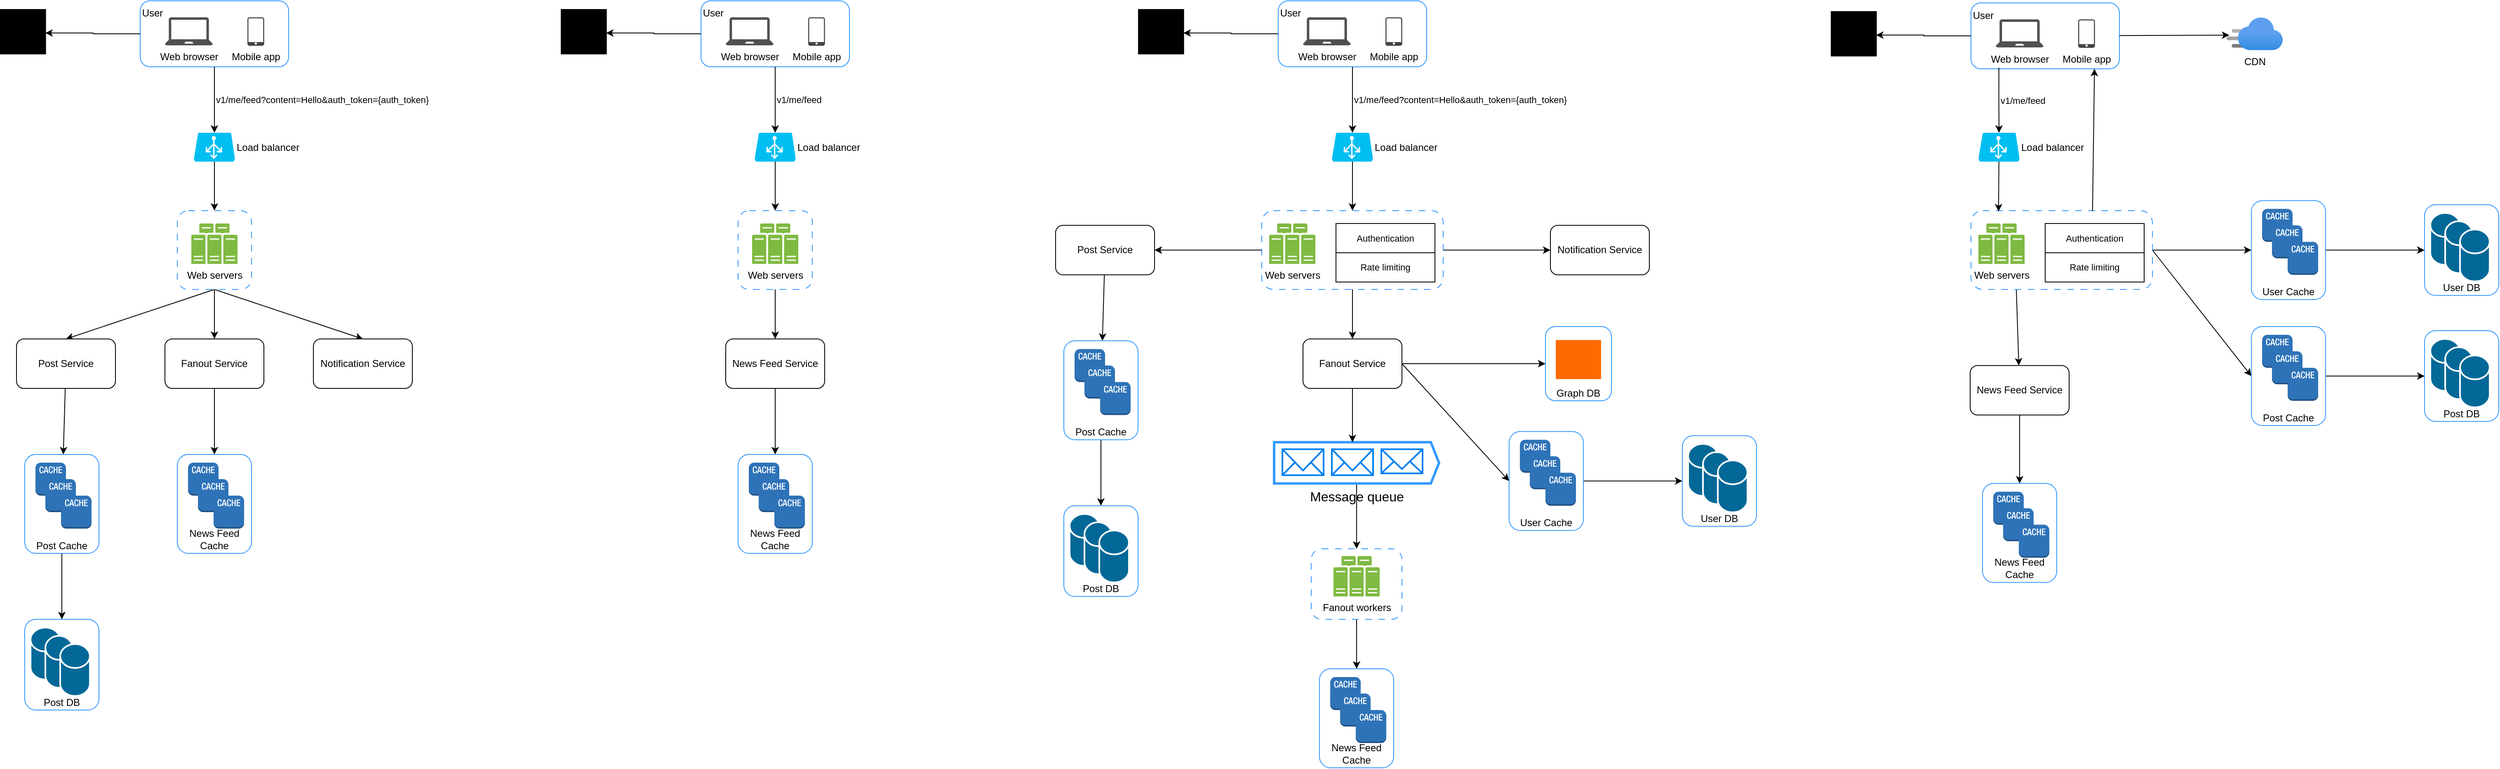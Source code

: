 <mxfile version="24.9.3">
  <diagram name="Page-1" id="m6EVX_0ciX81apWQzKLD">
    <mxGraphModel dx="1194" dy="772" grid="1" gridSize="10" guides="1" tooltips="1" connect="1" arrows="1" fold="1" page="1" pageScale="1" pageWidth="827" pageHeight="1169" math="0" shadow="0">
      <root>
        <mxCell id="0" />
        <mxCell id="1" parent="0" />
        <mxCell id="78xiueA8_I10Q843rsM0-1" value="Graph DB" style="rounded=1;whiteSpace=wrap;html=1;strokeColor=#3399FF;labelPosition=center;verticalLabelPosition=middle;align=center;verticalAlign=bottom;spacingLeft=0;spacingTop=0;spacingBottom=0;spacingRight=0;" vertex="1" parent="1">
          <mxGeometry x="2214" y="475" width="80" height="90" as="geometry" />
        </mxCell>
        <mxCell id="78xiueA8_I10Q843rsM0-2" style="edgeStyle=none;shape=connector;rounded=0;orthogonalLoop=1;jettySize=auto;html=1;entryX=0.5;entryY=0;entryDx=0;entryDy=0;strokeColor=default;align=center;verticalAlign=middle;fontFamily=Helvetica;fontSize=11;fontColor=default;labelBackgroundColor=default;endArrow=classic;" edge="1" parent="1" source="78xiueA8_I10Q843rsM0-3" target="78xiueA8_I10Q843rsM0-77">
          <mxGeometry relative="1" as="geometry" />
        </mxCell>
        <mxCell id="78xiueA8_I10Q843rsM0-3" value="" style="rounded=1;whiteSpace=wrap;html=1;strokeColor=#3399FF;labelPosition=center;verticalLabelPosition=middle;align=center;verticalAlign=middle;spacingLeft=0;spacingTop=0;spacingBottom=50;spacingRight=150;dashed=1;dashPattern=8 8;" vertex="1" parent="1">
          <mxGeometry x="1930" y="744.5" width="110" height="85.5" as="geometry" />
        </mxCell>
        <mxCell id="78xiueA8_I10Q843rsM0-4" style="edgeStyle=none;shape=connector;rounded=0;orthogonalLoop=1;jettySize=auto;html=1;entryX=0.5;entryY=0;entryDx=0;entryDy=0;strokeColor=default;align=center;verticalAlign=middle;fontFamily=Helvetica;fontSize=11;fontColor=default;labelBackgroundColor=default;endArrow=classic;" edge="1" parent="1" source="78xiueA8_I10Q843rsM0-5" target="78xiueA8_I10Q843rsM0-26">
          <mxGeometry relative="1" as="geometry" />
        </mxCell>
        <mxCell id="78xiueA8_I10Q843rsM0-5" value="Post Cache" style="rounded=1;whiteSpace=wrap;html=1;strokeColor=#3399FF;labelPosition=center;verticalLabelPosition=middle;align=center;verticalAlign=bottom;spacingLeft=0;spacingTop=0;spacingBottom=0;spacingRight=0;" vertex="1" parent="1">
          <mxGeometry x="370" y="630" width="90" height="120" as="geometry" />
        </mxCell>
        <mxCell id="78xiueA8_I10Q843rsM0-6" style="rounded=0;orthogonalLoop=1;jettySize=auto;html=1;exitX=0.5;exitY=1;exitDx=0;exitDy=0;entryX=0.5;entryY=0;entryDx=0;entryDy=0;" edge="1" parent="1" source="78xiueA8_I10Q843rsM0-9" target="78xiueA8_I10Q843rsM0-22">
          <mxGeometry relative="1" as="geometry" />
        </mxCell>
        <mxCell id="78xiueA8_I10Q843rsM0-7" style="edgeStyle=none;shape=connector;rounded=0;orthogonalLoop=1;jettySize=auto;html=1;entryX=0.5;entryY=0;entryDx=0;entryDy=0;strokeColor=default;align=center;verticalAlign=middle;fontFamily=Helvetica;fontSize=11;fontColor=default;labelBackgroundColor=default;endArrow=classic;" edge="1" parent="1" source="78xiueA8_I10Q843rsM0-9" target="78xiueA8_I10Q843rsM0-19">
          <mxGeometry relative="1" as="geometry" />
        </mxCell>
        <mxCell id="78xiueA8_I10Q843rsM0-8" style="edgeStyle=none;shape=connector;rounded=0;orthogonalLoop=1;jettySize=auto;html=1;entryX=0.5;entryY=0;entryDx=0;entryDy=0;strokeColor=default;align=center;verticalAlign=middle;fontFamily=Helvetica;fontSize=11;fontColor=default;labelBackgroundColor=default;endArrow=classic;exitX=0.5;exitY=1;exitDx=0;exitDy=0;" edge="1" parent="1" source="78xiueA8_I10Q843rsM0-9" target="78xiueA8_I10Q843rsM0-20">
          <mxGeometry relative="1" as="geometry" />
        </mxCell>
        <mxCell id="78xiueA8_I10Q843rsM0-9" value="" style="rounded=1;whiteSpace=wrap;html=1;strokeColor=#3399FF;labelPosition=center;verticalLabelPosition=middle;align=center;verticalAlign=middle;spacingLeft=0;spacingTop=0;spacingBottom=50;spacingRight=150;dashed=1;dashPattern=8 8;" vertex="1" parent="1">
          <mxGeometry x="555" y="334.5" width="90" height="95.5" as="geometry" />
        </mxCell>
        <mxCell id="78xiueA8_I10Q843rsM0-10" value="" style="points=[];aspect=fixed;html=1;align=center;shadow=0;dashed=0;fillColor=#000000;strokeColor=none;shape=mxgraph.alibaba_cloud.dns_domain_name_system;" vertex="1" parent="1">
          <mxGeometry x="340" y="90" width="55.8" height="54.9" as="geometry" />
        </mxCell>
        <mxCell id="78xiueA8_I10Q843rsM0-11" value="User" style="rounded=1;whiteSpace=wrap;html=1;strokeColor=#3399FF;labelPosition=center;verticalLabelPosition=middle;align=center;verticalAlign=middle;spacingLeft=0;spacingTop=0;spacingBottom=50;spacingRight=150;" vertex="1" parent="1">
          <mxGeometry x="510" y="80" width="180" height="80" as="geometry" />
        </mxCell>
        <mxCell id="78xiueA8_I10Q843rsM0-12" value="Web browser" style="sketch=0;pointerEvents=1;shadow=0;dashed=0;html=1;strokeColor=none;fillColor=#505050;labelPosition=center;verticalLabelPosition=bottom;verticalAlign=top;outlineConnect=0;align=center;shape=mxgraph.office.devices.laptop;" vertex="1" parent="1">
          <mxGeometry x="540" y="100" width="58" height="34" as="geometry" />
        </mxCell>
        <mxCell id="78xiueA8_I10Q843rsM0-13" value="Mobile app" style="sketch=0;pointerEvents=1;shadow=0;dashed=0;html=1;strokeColor=none;fillColor=#434445;aspect=fixed;labelPosition=center;verticalLabelPosition=bottom;verticalAlign=top;align=center;outlineConnect=0;shape=mxgraph.vvd.phone;" vertex="1" parent="1">
          <mxGeometry x="640" y="100" width="20.33" height="34.45" as="geometry" />
        </mxCell>
        <mxCell id="78xiueA8_I10Q843rsM0-14" style="edgeStyle=orthogonalEdgeStyle;rounded=0;orthogonalLoop=1;jettySize=auto;html=1;entryX=0.984;entryY=0.529;entryDx=0;entryDy=0;entryPerimeter=0;" edge="1" parent="1" source="78xiueA8_I10Q843rsM0-11" target="78xiueA8_I10Q843rsM0-10">
          <mxGeometry relative="1" as="geometry" />
        </mxCell>
        <mxCell id="78xiueA8_I10Q843rsM0-15" style="edgeStyle=none;shape=connector;rounded=0;orthogonalLoop=1;jettySize=auto;html=1;entryX=0.5;entryY=0;entryDx=0;entryDy=0;strokeColor=default;align=center;verticalAlign=middle;fontFamily=Helvetica;fontSize=11;fontColor=default;labelBackgroundColor=default;endArrow=classic;" edge="1" parent="1" source="78xiueA8_I10Q843rsM0-16" target="78xiueA8_I10Q843rsM0-9">
          <mxGeometry relative="1" as="geometry" />
        </mxCell>
        <mxCell id="78xiueA8_I10Q843rsM0-16" value="Load balancer" style="verticalLabelPosition=middle;html=1;verticalAlign=middle;align=left;strokeColor=none;fillColor=#00BEF2;shape=mxgraph.azure.azure_load_balancer;labelPosition=right;" vertex="1" parent="1">
          <mxGeometry x="575" y="240" width="50" height="35" as="geometry" />
        </mxCell>
        <mxCell id="78xiueA8_I10Q843rsM0-17" value="v1/me/feed?content=Hello&amp;amp;auth_token={auth_token}" style="edgeStyle=orthogonalEdgeStyle;rounded=0;orthogonalLoop=1;jettySize=auto;html=1;entryX=0.5;entryY=0;entryDx=0;entryDy=0;entryPerimeter=0;verticalAlign=middle;labelPosition=right;verticalLabelPosition=middle;align=left;" edge="1" parent="1" source="78xiueA8_I10Q843rsM0-11" target="78xiueA8_I10Q843rsM0-16">
          <mxGeometry relative="1" as="geometry" />
        </mxCell>
        <mxCell id="78xiueA8_I10Q843rsM0-18" value="Web servers" style="sketch=0;pointerEvents=1;shadow=0;dashed=0;html=1;strokeColor=none;fillColor=#505050;labelPosition=center;verticalLabelPosition=bottom;verticalAlign=top;outlineConnect=0;align=center;shape=mxgraph.office.servers.server_farm;fillColor=#7FBA42;" vertex="1" parent="1">
          <mxGeometry x="572" y="350" width="56" height="49" as="geometry" />
        </mxCell>
        <mxCell id="78xiueA8_I10Q843rsM0-19" value="Fanout Service" style="rounded=1;whiteSpace=wrap;html=1;" vertex="1" parent="1">
          <mxGeometry x="540" y="490" width="120" height="60" as="geometry" />
        </mxCell>
        <mxCell id="78xiueA8_I10Q843rsM0-20" value="Notification Service" style="rounded=1;whiteSpace=wrap;html=1;" vertex="1" parent="1">
          <mxGeometry x="720" y="490" width="120" height="60" as="geometry" />
        </mxCell>
        <mxCell id="78xiueA8_I10Q843rsM0-21" style="edgeStyle=none;shape=connector;rounded=0;orthogonalLoop=1;jettySize=auto;html=1;strokeColor=default;align=center;verticalAlign=middle;fontFamily=Helvetica;fontSize=11;fontColor=default;labelBackgroundColor=default;endArrow=classic;" edge="1" parent="1" source="78xiueA8_I10Q843rsM0-22" target="78xiueA8_I10Q843rsM0-5">
          <mxGeometry relative="1" as="geometry" />
        </mxCell>
        <mxCell id="78xiueA8_I10Q843rsM0-22" value="Post Service" style="rounded=1;whiteSpace=wrap;html=1;" vertex="1" parent="1">
          <mxGeometry x="360" y="490" width="120" height="60" as="geometry" />
        </mxCell>
        <mxCell id="78xiueA8_I10Q843rsM0-23" value="" style="outlineConnect=0;dashed=0;verticalLabelPosition=bottom;verticalAlign=top;align=center;html=1;shape=mxgraph.aws3.cache_node;fillColor=#2E73B8;gradientColor=none;" vertex="1" parent="1">
          <mxGeometry x="383" y="640" width="37" height="40" as="geometry" />
        </mxCell>
        <mxCell id="78xiueA8_I10Q843rsM0-24" value="" style="outlineConnect=0;dashed=0;verticalLabelPosition=bottom;verticalAlign=top;align=center;html=1;shape=mxgraph.aws3.cache_node;fillColor=#2E73B8;gradientColor=none;" vertex="1" parent="1">
          <mxGeometry x="395" y="660" width="37" height="40" as="geometry" />
        </mxCell>
        <mxCell id="78xiueA8_I10Q843rsM0-25" value="" style="outlineConnect=0;dashed=0;verticalLabelPosition=bottom;verticalAlign=top;align=center;html=1;shape=mxgraph.aws3.cache_node;fillColor=#2E73B8;gradientColor=none;" vertex="1" parent="1">
          <mxGeometry x="414" y="680" width="37" height="40" as="geometry" />
        </mxCell>
        <mxCell id="78xiueA8_I10Q843rsM0-26" value="Post DB" style="rounded=1;whiteSpace=wrap;html=1;strokeColor=#3399FF;labelPosition=center;verticalLabelPosition=middle;align=center;verticalAlign=bottom;spacingLeft=0;spacingTop=0;spacingBottom=0;spacingRight=0;" vertex="1" parent="1">
          <mxGeometry x="370" y="830" width="90" height="110" as="geometry" />
        </mxCell>
        <mxCell id="78xiueA8_I10Q843rsM0-27" value="News Feed Cache" style="rounded=1;whiteSpace=wrap;html=1;strokeColor=#3399FF;labelPosition=center;verticalLabelPosition=middle;align=center;verticalAlign=bottom;spacingLeft=0;spacingTop=0;spacingBottom=0;spacingRight=0;" vertex="1" parent="1">
          <mxGeometry x="555" y="630" width="90" height="120" as="geometry" />
        </mxCell>
        <mxCell id="78xiueA8_I10Q843rsM0-28" value="" style="outlineConnect=0;dashed=0;verticalLabelPosition=bottom;verticalAlign=top;align=center;html=1;shape=mxgraph.aws3.cache_node;fillColor=#2E73B8;gradientColor=none;" vertex="1" parent="1">
          <mxGeometry x="568" y="640" width="37" height="40" as="geometry" />
        </mxCell>
        <mxCell id="78xiueA8_I10Q843rsM0-29" value="" style="outlineConnect=0;dashed=0;verticalLabelPosition=bottom;verticalAlign=top;align=center;html=1;shape=mxgraph.aws3.cache_node;fillColor=#2E73B8;gradientColor=none;" vertex="1" parent="1">
          <mxGeometry x="580" y="660" width="37" height="40" as="geometry" />
        </mxCell>
        <mxCell id="78xiueA8_I10Q843rsM0-30" value="" style="outlineConnect=0;dashed=0;verticalLabelPosition=bottom;verticalAlign=top;align=center;html=1;shape=mxgraph.aws3.cache_node;fillColor=#2E73B8;gradientColor=none;" vertex="1" parent="1">
          <mxGeometry x="599" y="680" width="37" height="40" as="geometry" />
        </mxCell>
        <mxCell id="78xiueA8_I10Q843rsM0-31" style="edgeStyle=none;shape=connector;rounded=0;orthogonalLoop=1;jettySize=auto;html=1;strokeColor=default;align=center;verticalAlign=middle;fontFamily=Helvetica;fontSize=11;fontColor=default;labelBackgroundColor=default;endArrow=classic;entryX=0.5;entryY=0;entryDx=0;entryDy=0;" edge="1" parent="1" source="78xiueA8_I10Q843rsM0-19" target="78xiueA8_I10Q843rsM0-27">
          <mxGeometry relative="1" as="geometry">
            <mxPoint x="630" y="600" as="targetPoint" />
          </mxGeometry>
        </mxCell>
        <mxCell id="78xiueA8_I10Q843rsM0-32" value="" style="shape=mxgraph.cisco.storage.relational_database;html=1;pointerEvents=1;dashed=0;fillColor=#036897;strokeColor=#ffffff;strokeWidth=2;verticalLabelPosition=bottom;verticalAlign=top;align=center;outlineConnect=0;fontFamily=Helvetica;fontSize=11;fontColor=default;labelBackgroundColor=default;" vertex="1" parent="1">
          <mxGeometry x="377" y="840" width="36" height="63" as="geometry" />
        </mxCell>
        <mxCell id="78xiueA8_I10Q843rsM0-33" value="" style="shape=mxgraph.cisco.storage.relational_database;html=1;pointerEvents=1;dashed=0;fillColor=#036897;strokeColor=#ffffff;strokeWidth=2;verticalLabelPosition=bottom;verticalAlign=top;align=center;outlineConnect=0;fontFamily=Helvetica;fontSize=11;fontColor=default;labelBackgroundColor=default;" vertex="1" parent="1">
          <mxGeometry x="395" y="850" width="33" height="63" as="geometry" />
        </mxCell>
        <mxCell id="78xiueA8_I10Q843rsM0-34" value="" style="shape=mxgraph.cisco.storage.relational_database;html=1;pointerEvents=1;dashed=0;fillColor=#036897;strokeColor=#ffffff;strokeWidth=2;verticalLabelPosition=bottom;verticalAlign=top;align=center;outlineConnect=0;fontFamily=Helvetica;fontSize=11;fontColor=default;labelBackgroundColor=default;" vertex="1" parent="1">
          <mxGeometry x="413" y="860" width="36" height="63" as="geometry" />
        </mxCell>
        <mxCell id="78xiueA8_I10Q843rsM0-35" style="edgeStyle=none;shape=connector;rounded=0;orthogonalLoop=1;jettySize=auto;html=1;entryX=0.5;entryY=0;entryDx=0;entryDy=0;strokeColor=default;align=center;verticalAlign=middle;fontFamily=Helvetica;fontSize=11;fontColor=default;labelBackgroundColor=default;endArrow=classic;" edge="1" parent="1" source="78xiueA8_I10Q843rsM0-36" target="78xiueA8_I10Q843rsM0-46">
          <mxGeometry relative="1" as="geometry" />
        </mxCell>
        <mxCell id="78xiueA8_I10Q843rsM0-36" value="" style="rounded=1;whiteSpace=wrap;html=1;strokeColor=#3399FF;labelPosition=center;verticalLabelPosition=middle;align=center;verticalAlign=middle;spacingLeft=0;spacingTop=0;spacingBottom=50;spacingRight=150;dashed=1;dashPattern=8 8;" vertex="1" parent="1">
          <mxGeometry x="1235" y="334.5" width="90" height="95.5" as="geometry" />
        </mxCell>
        <mxCell id="78xiueA8_I10Q843rsM0-37" value="" style="points=[];aspect=fixed;html=1;align=center;shadow=0;dashed=0;fillColor=#000000;strokeColor=none;shape=mxgraph.alibaba_cloud.dns_domain_name_system;" vertex="1" parent="1">
          <mxGeometry x="1020" y="90" width="55.8" height="54.9" as="geometry" />
        </mxCell>
        <mxCell id="78xiueA8_I10Q843rsM0-38" value="User" style="rounded=1;whiteSpace=wrap;html=1;strokeColor=#3399FF;labelPosition=center;verticalLabelPosition=middle;align=center;verticalAlign=middle;spacingLeft=0;spacingTop=0;spacingBottom=50;spacingRight=150;" vertex="1" parent="1">
          <mxGeometry x="1190" y="80" width="180" height="80" as="geometry" />
        </mxCell>
        <mxCell id="78xiueA8_I10Q843rsM0-39" value="Web browser" style="sketch=0;pointerEvents=1;shadow=0;dashed=0;html=1;strokeColor=none;fillColor=#505050;labelPosition=center;verticalLabelPosition=bottom;verticalAlign=top;outlineConnect=0;align=center;shape=mxgraph.office.devices.laptop;" vertex="1" parent="1">
          <mxGeometry x="1220" y="100" width="58" height="34" as="geometry" />
        </mxCell>
        <mxCell id="78xiueA8_I10Q843rsM0-40" value="Mobile app" style="sketch=0;pointerEvents=1;shadow=0;dashed=0;html=1;strokeColor=none;fillColor=#434445;aspect=fixed;labelPosition=center;verticalLabelPosition=bottom;verticalAlign=top;align=center;outlineConnect=0;shape=mxgraph.vvd.phone;" vertex="1" parent="1">
          <mxGeometry x="1320" y="100" width="20.33" height="34.45" as="geometry" />
        </mxCell>
        <mxCell id="78xiueA8_I10Q843rsM0-41" style="edgeStyle=orthogonalEdgeStyle;rounded=0;orthogonalLoop=1;jettySize=auto;html=1;entryX=0.984;entryY=0.529;entryDx=0;entryDy=0;entryPerimeter=0;" edge="1" parent="1" source="78xiueA8_I10Q843rsM0-38" target="78xiueA8_I10Q843rsM0-37">
          <mxGeometry relative="1" as="geometry" />
        </mxCell>
        <mxCell id="78xiueA8_I10Q843rsM0-42" style="edgeStyle=none;shape=connector;rounded=0;orthogonalLoop=1;jettySize=auto;html=1;entryX=0.5;entryY=0;entryDx=0;entryDy=0;strokeColor=default;align=center;verticalAlign=middle;fontFamily=Helvetica;fontSize=11;fontColor=default;labelBackgroundColor=default;endArrow=classic;" edge="1" parent="1" source="78xiueA8_I10Q843rsM0-43" target="78xiueA8_I10Q843rsM0-36">
          <mxGeometry relative="1" as="geometry" />
        </mxCell>
        <mxCell id="78xiueA8_I10Q843rsM0-43" value="Load balancer" style="verticalLabelPosition=middle;html=1;verticalAlign=middle;align=left;strokeColor=none;fillColor=#00BEF2;shape=mxgraph.azure.azure_load_balancer;labelPosition=right;" vertex="1" parent="1">
          <mxGeometry x="1255" y="240" width="50" height="35" as="geometry" />
        </mxCell>
        <mxCell id="78xiueA8_I10Q843rsM0-44" value="v1/me/feed" style="edgeStyle=orthogonalEdgeStyle;rounded=0;orthogonalLoop=1;jettySize=auto;html=1;entryX=0.5;entryY=0;entryDx=0;entryDy=0;entryPerimeter=0;verticalAlign=middle;labelPosition=right;verticalLabelPosition=middle;align=left;" edge="1" parent="1" source="78xiueA8_I10Q843rsM0-38" target="78xiueA8_I10Q843rsM0-43">
          <mxGeometry relative="1" as="geometry" />
        </mxCell>
        <mxCell id="78xiueA8_I10Q843rsM0-45" value="Web servers" style="sketch=0;pointerEvents=1;shadow=0;dashed=0;html=1;strokeColor=none;fillColor=#505050;labelPosition=center;verticalLabelPosition=bottom;verticalAlign=top;outlineConnect=0;align=center;shape=mxgraph.office.servers.server_farm;fillColor=#7FBA42;" vertex="1" parent="1">
          <mxGeometry x="1252" y="350" width="56" height="49" as="geometry" />
        </mxCell>
        <mxCell id="78xiueA8_I10Q843rsM0-46" value="News Feed Service" style="rounded=1;whiteSpace=wrap;html=1;" vertex="1" parent="1">
          <mxGeometry x="1220" y="490" width="120" height="60" as="geometry" />
        </mxCell>
        <mxCell id="78xiueA8_I10Q843rsM0-47" value="News Feed Cache" style="rounded=1;whiteSpace=wrap;html=1;strokeColor=#3399FF;labelPosition=center;verticalLabelPosition=middle;align=center;verticalAlign=bottom;spacingLeft=0;spacingTop=0;spacingBottom=0;spacingRight=0;" vertex="1" parent="1">
          <mxGeometry x="1235" y="630" width="90" height="120" as="geometry" />
        </mxCell>
        <mxCell id="78xiueA8_I10Q843rsM0-48" value="" style="outlineConnect=0;dashed=0;verticalLabelPosition=bottom;verticalAlign=top;align=center;html=1;shape=mxgraph.aws3.cache_node;fillColor=#2E73B8;gradientColor=none;" vertex="1" parent="1">
          <mxGeometry x="1248" y="640" width="37" height="40" as="geometry" />
        </mxCell>
        <mxCell id="78xiueA8_I10Q843rsM0-49" value="" style="outlineConnect=0;dashed=0;verticalLabelPosition=bottom;verticalAlign=top;align=center;html=1;shape=mxgraph.aws3.cache_node;fillColor=#2E73B8;gradientColor=none;" vertex="1" parent="1">
          <mxGeometry x="1260" y="660" width="37" height="40" as="geometry" />
        </mxCell>
        <mxCell id="78xiueA8_I10Q843rsM0-50" value="" style="outlineConnect=0;dashed=0;verticalLabelPosition=bottom;verticalAlign=top;align=center;html=1;shape=mxgraph.aws3.cache_node;fillColor=#2E73B8;gradientColor=none;" vertex="1" parent="1">
          <mxGeometry x="1279" y="680" width="37" height="40" as="geometry" />
        </mxCell>
        <mxCell id="78xiueA8_I10Q843rsM0-51" style="edgeStyle=none;shape=connector;rounded=0;orthogonalLoop=1;jettySize=auto;html=1;strokeColor=default;align=center;verticalAlign=middle;fontFamily=Helvetica;fontSize=11;fontColor=default;labelBackgroundColor=default;endArrow=classic;entryX=0.5;entryY=0;entryDx=0;entryDy=0;" edge="1" parent="1" source="78xiueA8_I10Q843rsM0-46" target="78xiueA8_I10Q843rsM0-47">
          <mxGeometry relative="1" as="geometry">
            <mxPoint x="1310" y="600" as="targetPoint" />
          </mxGeometry>
        </mxCell>
        <mxCell id="78xiueA8_I10Q843rsM0-52" style="edgeStyle=none;shape=connector;rounded=0;orthogonalLoop=1;jettySize=auto;html=1;entryX=0.5;entryY=0;entryDx=0;entryDy=0;strokeColor=default;align=center;verticalAlign=middle;fontFamily=Helvetica;fontSize=11;fontColor=default;labelBackgroundColor=default;endArrow=classic;" edge="1" parent="1" source="78xiueA8_I10Q843rsM0-53" target="78xiueA8_I10Q843rsM0-76">
          <mxGeometry relative="1" as="geometry" />
        </mxCell>
        <mxCell id="78xiueA8_I10Q843rsM0-53" value="Post Cache" style="rounded=1;whiteSpace=wrap;html=1;strokeColor=#3399FF;labelPosition=center;verticalLabelPosition=middle;align=center;verticalAlign=bottom;spacingLeft=0;spacingTop=0;spacingBottom=0;spacingRight=0;" vertex="1" parent="1">
          <mxGeometry x="1630" y="492.25" width="90" height="120" as="geometry" />
        </mxCell>
        <mxCell id="78xiueA8_I10Q843rsM0-54" style="rounded=0;orthogonalLoop=1;jettySize=auto;html=1;exitX=0;exitY=0.5;exitDx=0;exitDy=0;entryX=1;entryY=0.5;entryDx=0;entryDy=0;" edge="1" parent="1" source="78xiueA8_I10Q843rsM0-58" target="78xiueA8_I10Q843rsM0-72">
          <mxGeometry relative="1" as="geometry" />
        </mxCell>
        <mxCell id="78xiueA8_I10Q843rsM0-55" style="edgeStyle=none;shape=connector;rounded=0;orthogonalLoop=1;jettySize=auto;html=1;entryX=0.5;entryY=0;entryDx=0;entryDy=0;strokeColor=default;align=center;verticalAlign=middle;fontFamily=Helvetica;fontSize=11;fontColor=default;labelBackgroundColor=default;endArrow=classic;" edge="1" parent="1" source="78xiueA8_I10Q843rsM0-58" target="78xiueA8_I10Q843rsM0-69">
          <mxGeometry relative="1" as="geometry" />
        </mxCell>
        <mxCell id="78xiueA8_I10Q843rsM0-56" style="edgeStyle=none;shape=connector;rounded=0;orthogonalLoop=1;jettySize=auto;html=1;entryX=0;entryY=0.5;entryDx=0;entryDy=0;strokeColor=default;align=center;verticalAlign=middle;fontFamily=Helvetica;fontSize=11;fontColor=default;labelBackgroundColor=default;endArrow=classic;exitX=1;exitY=0.5;exitDx=0;exitDy=0;" edge="1" parent="1" source="78xiueA8_I10Q843rsM0-58" target="78xiueA8_I10Q843rsM0-70">
          <mxGeometry relative="1" as="geometry" />
        </mxCell>
        <mxCell id="78xiueA8_I10Q843rsM0-57" style="edgeStyle=none;shape=connector;rounded=0;orthogonalLoop=1;jettySize=auto;html=1;entryX=0;entryY=0.5;entryDx=0;entryDy=0;strokeColor=default;align=center;verticalAlign=middle;fontFamily=Helvetica;fontSize=11;fontColor=default;labelBackgroundColor=default;endArrow=classic;exitX=1;exitY=0.5;exitDx=0;exitDy=0;" edge="1" parent="1" source="78xiueA8_I10Q843rsM0-69" target="78xiueA8_I10Q843rsM0-94">
          <mxGeometry relative="1" as="geometry" />
        </mxCell>
        <mxCell id="78xiueA8_I10Q843rsM0-58" value="" style="rounded=1;whiteSpace=wrap;html=1;strokeColor=#3399FF;labelPosition=center;verticalLabelPosition=middle;align=center;verticalAlign=middle;spacingLeft=0;spacingTop=0;spacingBottom=50;spacingRight=150;dashed=1;dashPattern=8 8;" vertex="1" parent="1">
          <mxGeometry x="1870" y="334.5" width="220" height="95.5" as="geometry" />
        </mxCell>
        <mxCell id="78xiueA8_I10Q843rsM0-59" value="" style="points=[];aspect=fixed;html=1;align=center;shadow=0;dashed=0;fillColor=#000000;strokeColor=none;shape=mxgraph.alibaba_cloud.dns_domain_name_system;" vertex="1" parent="1">
          <mxGeometry x="1720" y="90" width="55.8" height="54.9" as="geometry" />
        </mxCell>
        <mxCell id="78xiueA8_I10Q843rsM0-60" value="User" style="rounded=1;whiteSpace=wrap;html=1;strokeColor=#3399FF;labelPosition=center;verticalLabelPosition=middle;align=center;verticalAlign=middle;spacingLeft=0;spacingTop=0;spacingBottom=50;spacingRight=150;" vertex="1" parent="1">
          <mxGeometry x="1890" y="80" width="180" height="80" as="geometry" />
        </mxCell>
        <mxCell id="78xiueA8_I10Q843rsM0-61" value="Web browser" style="sketch=0;pointerEvents=1;shadow=0;dashed=0;html=1;strokeColor=none;fillColor=#505050;labelPosition=center;verticalLabelPosition=bottom;verticalAlign=top;outlineConnect=0;align=center;shape=mxgraph.office.devices.laptop;" vertex="1" parent="1">
          <mxGeometry x="1920" y="100" width="58" height="34" as="geometry" />
        </mxCell>
        <mxCell id="78xiueA8_I10Q843rsM0-62" value="Mobile app" style="sketch=0;pointerEvents=1;shadow=0;dashed=0;html=1;strokeColor=none;fillColor=#434445;aspect=fixed;labelPosition=center;verticalLabelPosition=bottom;verticalAlign=top;align=center;outlineConnect=0;shape=mxgraph.vvd.phone;" vertex="1" parent="1">
          <mxGeometry x="2020" y="100" width="20.33" height="34.45" as="geometry" />
        </mxCell>
        <mxCell id="78xiueA8_I10Q843rsM0-63" style="edgeStyle=orthogonalEdgeStyle;rounded=0;orthogonalLoop=1;jettySize=auto;html=1;entryX=0.984;entryY=0.529;entryDx=0;entryDy=0;entryPerimeter=0;" edge="1" parent="1" source="78xiueA8_I10Q843rsM0-60" target="78xiueA8_I10Q843rsM0-59">
          <mxGeometry relative="1" as="geometry" />
        </mxCell>
        <mxCell id="78xiueA8_I10Q843rsM0-64" style="edgeStyle=none;shape=connector;rounded=0;orthogonalLoop=1;jettySize=auto;html=1;entryX=0.5;entryY=0;entryDx=0;entryDy=0;strokeColor=default;align=center;verticalAlign=middle;fontFamily=Helvetica;fontSize=11;fontColor=default;labelBackgroundColor=default;endArrow=classic;" edge="1" parent="1" source="78xiueA8_I10Q843rsM0-65" target="78xiueA8_I10Q843rsM0-58">
          <mxGeometry relative="1" as="geometry" />
        </mxCell>
        <mxCell id="78xiueA8_I10Q843rsM0-65" value="Load balancer" style="verticalLabelPosition=middle;html=1;verticalAlign=middle;align=left;strokeColor=none;fillColor=#00BEF2;shape=mxgraph.azure.azure_load_balancer;labelPosition=right;" vertex="1" parent="1">
          <mxGeometry x="1955" y="240" width="50" height="35" as="geometry" />
        </mxCell>
        <mxCell id="78xiueA8_I10Q843rsM0-66" value="v1/me/feed?content=Hello&amp;amp;auth_token={auth_token}" style="edgeStyle=orthogonalEdgeStyle;rounded=0;orthogonalLoop=1;jettySize=auto;html=1;entryX=0.5;entryY=0;entryDx=0;entryDy=0;entryPerimeter=0;verticalAlign=middle;labelPosition=right;verticalLabelPosition=middle;align=left;" edge="1" parent="1" source="78xiueA8_I10Q843rsM0-60" target="78xiueA8_I10Q843rsM0-65">
          <mxGeometry relative="1" as="geometry" />
        </mxCell>
        <mxCell id="78xiueA8_I10Q843rsM0-67" value="Web servers" style="sketch=0;pointerEvents=1;shadow=0;dashed=0;html=1;strokeColor=none;fillColor=#505050;labelPosition=center;verticalLabelPosition=bottom;verticalAlign=top;outlineConnect=0;align=center;shape=mxgraph.office.servers.server_farm;fillColor=#7FBA42;" vertex="1" parent="1">
          <mxGeometry x="1879" y="350" width="56" height="49" as="geometry" />
        </mxCell>
        <mxCell id="78xiueA8_I10Q843rsM0-68" style="edgeStyle=none;shape=connector;rounded=0;orthogonalLoop=1;jettySize=auto;html=1;entryX=0;entryY=0.5;entryDx=0;entryDy=0;strokeColor=default;align=center;verticalAlign=middle;fontFamily=Helvetica;fontSize=11;fontColor=default;labelBackgroundColor=default;endArrow=classic;" edge="1" parent="1" source="78xiueA8_I10Q843rsM0-69" target="78xiueA8_I10Q843rsM0-1">
          <mxGeometry relative="1" as="geometry" />
        </mxCell>
        <mxCell id="78xiueA8_I10Q843rsM0-69" value="Fanout Service" style="rounded=1;whiteSpace=wrap;html=1;" vertex="1" parent="1">
          <mxGeometry x="1920" y="490" width="120" height="60" as="geometry" />
        </mxCell>
        <mxCell id="78xiueA8_I10Q843rsM0-70" value="Notification Service" style="rounded=1;whiteSpace=wrap;html=1;" vertex="1" parent="1">
          <mxGeometry x="2220" y="352.25" width="120" height="60" as="geometry" />
        </mxCell>
        <mxCell id="78xiueA8_I10Q843rsM0-71" style="edgeStyle=none;shape=connector;rounded=0;orthogonalLoop=1;jettySize=auto;html=1;strokeColor=default;align=center;verticalAlign=middle;fontFamily=Helvetica;fontSize=11;fontColor=default;labelBackgroundColor=default;endArrow=classic;" edge="1" parent="1" source="78xiueA8_I10Q843rsM0-72" target="78xiueA8_I10Q843rsM0-53">
          <mxGeometry relative="1" as="geometry" />
        </mxCell>
        <mxCell id="78xiueA8_I10Q843rsM0-72" value="Post Service" style="rounded=1;whiteSpace=wrap;html=1;" vertex="1" parent="1">
          <mxGeometry x="1620" y="352.25" width="120" height="60" as="geometry" />
        </mxCell>
        <mxCell id="78xiueA8_I10Q843rsM0-73" value="" style="outlineConnect=0;dashed=0;verticalLabelPosition=bottom;verticalAlign=top;align=center;html=1;shape=mxgraph.aws3.cache_node;fillColor=#2E73B8;gradientColor=none;" vertex="1" parent="1">
          <mxGeometry x="1643" y="502.25" width="37" height="40" as="geometry" />
        </mxCell>
        <mxCell id="78xiueA8_I10Q843rsM0-74" value="" style="outlineConnect=0;dashed=0;verticalLabelPosition=bottom;verticalAlign=top;align=center;html=1;shape=mxgraph.aws3.cache_node;fillColor=#2E73B8;gradientColor=none;" vertex="1" parent="1">
          <mxGeometry x="1655" y="522.25" width="37" height="40" as="geometry" />
        </mxCell>
        <mxCell id="78xiueA8_I10Q843rsM0-75" value="" style="outlineConnect=0;dashed=0;verticalLabelPosition=bottom;verticalAlign=top;align=center;html=1;shape=mxgraph.aws3.cache_node;fillColor=#2E73B8;gradientColor=none;" vertex="1" parent="1">
          <mxGeometry x="1674" y="542.25" width="37" height="40" as="geometry" />
        </mxCell>
        <mxCell id="78xiueA8_I10Q843rsM0-76" value="Post DB" style="rounded=1;whiteSpace=wrap;html=1;strokeColor=#3399FF;labelPosition=center;verticalLabelPosition=middle;align=center;verticalAlign=bottom;spacingLeft=0;spacingTop=0;spacingBottom=0;spacingRight=0;" vertex="1" parent="1">
          <mxGeometry x="1630" y="692.25" width="90" height="110" as="geometry" />
        </mxCell>
        <mxCell id="78xiueA8_I10Q843rsM0-77" value="News Feed Cache" style="rounded=1;whiteSpace=wrap;html=1;strokeColor=#3399FF;labelPosition=center;verticalLabelPosition=middle;align=center;verticalAlign=bottom;spacingLeft=0;spacingTop=0;spacingBottom=0;spacingRight=0;" vertex="1" parent="1">
          <mxGeometry x="1940" y="890" width="90" height="120" as="geometry" />
        </mxCell>
        <mxCell id="78xiueA8_I10Q843rsM0-78" value="" style="outlineConnect=0;dashed=0;verticalLabelPosition=bottom;verticalAlign=top;align=center;html=1;shape=mxgraph.aws3.cache_node;fillColor=#2E73B8;gradientColor=none;" vertex="1" parent="1">
          <mxGeometry x="1953" y="900" width="37" height="40" as="geometry" />
        </mxCell>
        <mxCell id="78xiueA8_I10Q843rsM0-79" value="" style="outlineConnect=0;dashed=0;verticalLabelPosition=bottom;verticalAlign=top;align=center;html=1;shape=mxgraph.aws3.cache_node;fillColor=#2E73B8;gradientColor=none;" vertex="1" parent="1">
          <mxGeometry x="1965" y="920" width="37" height="40" as="geometry" />
        </mxCell>
        <mxCell id="78xiueA8_I10Q843rsM0-80" value="" style="outlineConnect=0;dashed=0;verticalLabelPosition=bottom;verticalAlign=top;align=center;html=1;shape=mxgraph.aws3.cache_node;fillColor=#2E73B8;gradientColor=none;" vertex="1" parent="1">
          <mxGeometry x="1984" y="940" width="37" height="40" as="geometry" />
        </mxCell>
        <mxCell id="78xiueA8_I10Q843rsM0-81" value="" style="shape=mxgraph.cisco.storage.relational_database;html=1;pointerEvents=1;dashed=0;fillColor=#036897;strokeColor=#ffffff;strokeWidth=2;verticalLabelPosition=bottom;verticalAlign=top;align=center;outlineConnect=0;fontFamily=Helvetica;fontSize=11;fontColor=default;labelBackgroundColor=default;" vertex="1" parent="1">
          <mxGeometry x="1637" y="702.25" width="36" height="63" as="geometry" />
        </mxCell>
        <mxCell id="78xiueA8_I10Q843rsM0-82" value="" style="shape=mxgraph.cisco.storage.relational_database;html=1;pointerEvents=1;dashed=0;fillColor=#036897;strokeColor=#ffffff;strokeWidth=2;verticalLabelPosition=bottom;verticalAlign=top;align=center;outlineConnect=0;fontFamily=Helvetica;fontSize=11;fontColor=default;labelBackgroundColor=default;" vertex="1" parent="1">
          <mxGeometry x="1655" y="712.25" width="33" height="63" as="geometry" />
        </mxCell>
        <mxCell id="78xiueA8_I10Q843rsM0-83" value="" style="shape=mxgraph.cisco.storage.relational_database;html=1;pointerEvents=1;dashed=0;fillColor=#036897;strokeColor=#ffffff;strokeWidth=2;verticalLabelPosition=bottom;verticalAlign=top;align=center;outlineConnect=0;fontFamily=Helvetica;fontSize=11;fontColor=default;labelBackgroundColor=default;" vertex="1" parent="1">
          <mxGeometry x="1673" y="722.25" width="36" height="63" as="geometry" />
        </mxCell>
        <mxCell id="78xiueA8_I10Q843rsM0-84" value="Authentication" style="rounded=0;whiteSpace=wrap;html=1;fontFamily=Helvetica;fontSize=11;fontColor=default;labelBackgroundColor=default;" vertex="1" parent="1">
          <mxGeometry x="1960" y="350" width="120" height="35.5" as="geometry" />
        </mxCell>
        <mxCell id="78xiueA8_I10Q843rsM0-85" value="Rate limiting" style="rounded=0;whiteSpace=wrap;html=1;fontFamily=Helvetica;fontSize=11;fontColor=default;labelBackgroundColor=default;" vertex="1" parent="1">
          <mxGeometry x="1960" y="385.5" width="120" height="35.5" as="geometry" />
        </mxCell>
        <mxCell id="78xiueA8_I10Q843rsM0-86" style="edgeStyle=none;shape=connector;rounded=0;orthogonalLoop=1;jettySize=auto;html=1;entryX=0.5;entryY=0;entryDx=0;entryDy=0;strokeColor=default;align=center;verticalAlign=middle;fontFamily=Helvetica;fontSize=11;fontColor=default;labelBackgroundColor=default;endArrow=classic;" edge="1" parent="1" source="78xiueA8_I10Q843rsM0-87" target="78xiueA8_I10Q843rsM0-3">
          <mxGeometry relative="1" as="geometry" />
        </mxCell>
        <mxCell id="78xiueA8_I10Q843rsM0-87" value="Message queue" style="html=1;shadow=0;dashed=0;align=center;verticalAlign=top;shape=mxgraph.arrows2.arrow;dy=0;dx=10;notch=0;strokeColor=#3399FF;strokeWidth=3;labelPosition=center;verticalLabelPosition=bottom;fontSize=16;" vertex="1" parent="1">
          <mxGeometry x="1885" y="615.25" width="200" height="50" as="geometry" />
        </mxCell>
        <mxCell id="78xiueA8_I10Q843rsM0-88" value="" style="html=1;verticalLabelPosition=bottom;align=center;labelBackgroundColor=#ffffff;verticalAlign=top;strokeWidth=2;strokeColor=#0080F0;shadow=0;dashed=0;shape=mxgraph.ios7.icons.mail;" vertex="1" parent="1">
          <mxGeometry x="1895" y="623.75" width="50" height="31.5" as="geometry" />
        </mxCell>
        <mxCell id="78xiueA8_I10Q843rsM0-89" value="" style="html=1;verticalLabelPosition=bottom;align=center;labelBackgroundColor=#ffffff;verticalAlign=top;strokeWidth=2;strokeColor=#0080F0;shadow=0;dashed=0;shape=mxgraph.ios7.icons.mail;" vertex="1" parent="1">
          <mxGeometry x="2015" y="623.75" width="50" height="29.25" as="geometry" />
        </mxCell>
        <mxCell id="78xiueA8_I10Q843rsM0-90" value="" style="html=1;verticalLabelPosition=bottom;align=center;labelBackgroundColor=#ffffff;verticalAlign=top;strokeWidth=2;strokeColor=#0080F0;shadow=0;dashed=0;shape=mxgraph.ios7.icons.mail;" vertex="1" parent="1">
          <mxGeometry x="1955" y="623.75" width="50" height="31.5" as="geometry" />
        </mxCell>
        <mxCell id="78xiueA8_I10Q843rsM0-91" value="Fanout workers" style="sketch=0;pointerEvents=1;shadow=0;dashed=0;html=1;strokeColor=none;fillColor=#505050;labelPosition=center;verticalLabelPosition=bottom;verticalAlign=top;outlineConnect=0;align=center;shape=mxgraph.office.servers.server_farm;fillColor=#7FBA42;" vertex="1" parent="1">
          <mxGeometry x="1957" y="753.25" width="56" height="49" as="geometry" />
        </mxCell>
        <mxCell id="78xiueA8_I10Q843rsM0-92" style="edgeStyle=none;shape=connector;rounded=0;orthogonalLoop=1;jettySize=auto;html=1;entryX=0;entryY=0;entryDx=95;entryDy=0;entryPerimeter=0;strokeColor=default;align=center;verticalAlign=middle;fontFamily=Helvetica;fontSize=11;fontColor=default;labelBackgroundColor=default;endArrow=classic;" edge="1" parent="1" source="78xiueA8_I10Q843rsM0-69" target="78xiueA8_I10Q843rsM0-87">
          <mxGeometry relative="1" as="geometry" />
        </mxCell>
        <mxCell id="78xiueA8_I10Q843rsM0-93" style="edgeStyle=none;shape=connector;rounded=0;orthogonalLoop=1;jettySize=auto;html=1;entryX=0;entryY=0.5;entryDx=0;entryDy=0;strokeColor=default;align=center;verticalAlign=middle;fontFamily=Helvetica;fontSize=11;fontColor=default;labelBackgroundColor=default;endArrow=classic;" edge="1" parent="1" source="78xiueA8_I10Q843rsM0-94" target="78xiueA8_I10Q843rsM0-98">
          <mxGeometry relative="1" as="geometry" />
        </mxCell>
        <mxCell id="78xiueA8_I10Q843rsM0-94" value="User Cache" style="rounded=1;whiteSpace=wrap;html=1;strokeColor=#3399FF;labelPosition=center;verticalLabelPosition=middle;align=center;verticalAlign=bottom;spacingLeft=0;spacingTop=0;spacingBottom=0;spacingRight=0;" vertex="1" parent="1">
          <mxGeometry x="2170" y="602.25" width="90" height="120" as="geometry" />
        </mxCell>
        <mxCell id="78xiueA8_I10Q843rsM0-95" value="" style="outlineConnect=0;dashed=0;verticalLabelPosition=bottom;verticalAlign=top;align=center;html=1;shape=mxgraph.aws3.cache_node;fillColor=#2E73B8;gradientColor=none;" vertex="1" parent="1">
          <mxGeometry x="2183" y="612.25" width="37" height="40" as="geometry" />
        </mxCell>
        <mxCell id="78xiueA8_I10Q843rsM0-96" value="" style="outlineConnect=0;dashed=0;verticalLabelPosition=bottom;verticalAlign=top;align=center;html=1;shape=mxgraph.aws3.cache_node;fillColor=#2E73B8;gradientColor=none;" vertex="1" parent="1">
          <mxGeometry x="2195" y="632.25" width="37" height="40" as="geometry" />
        </mxCell>
        <mxCell id="78xiueA8_I10Q843rsM0-97" value="" style="outlineConnect=0;dashed=0;verticalLabelPosition=bottom;verticalAlign=top;align=center;html=1;shape=mxgraph.aws3.cache_node;fillColor=#2E73B8;gradientColor=none;" vertex="1" parent="1">
          <mxGeometry x="2214" y="652.25" width="37" height="40" as="geometry" />
        </mxCell>
        <mxCell id="78xiueA8_I10Q843rsM0-98" value="User DB" style="rounded=1;whiteSpace=wrap;html=1;strokeColor=#3399FF;labelPosition=center;verticalLabelPosition=middle;align=center;verticalAlign=bottom;spacingLeft=0;spacingTop=0;spacingBottom=0;spacingRight=0;" vertex="1" parent="1">
          <mxGeometry x="2380" y="607.25" width="90" height="110" as="geometry" />
        </mxCell>
        <mxCell id="78xiueA8_I10Q843rsM0-99" value="" style="shape=mxgraph.cisco.storage.relational_database;html=1;pointerEvents=1;dashed=0;fillColor=#036897;strokeColor=#ffffff;strokeWidth=2;verticalLabelPosition=bottom;verticalAlign=top;align=center;outlineConnect=0;fontFamily=Helvetica;fontSize=11;fontColor=default;labelBackgroundColor=default;" vertex="1" parent="1">
          <mxGeometry x="2387" y="617.25" width="36" height="63" as="geometry" />
        </mxCell>
        <mxCell id="78xiueA8_I10Q843rsM0-100" value="" style="shape=mxgraph.cisco.storage.relational_database;html=1;pointerEvents=1;dashed=0;fillColor=#036897;strokeColor=#ffffff;strokeWidth=2;verticalLabelPosition=bottom;verticalAlign=top;align=center;outlineConnect=0;fontFamily=Helvetica;fontSize=11;fontColor=default;labelBackgroundColor=default;" vertex="1" parent="1">
          <mxGeometry x="2405" y="627.25" width="33" height="63" as="geometry" />
        </mxCell>
        <mxCell id="78xiueA8_I10Q843rsM0-101" value="" style="shape=mxgraph.cisco.storage.relational_database;html=1;pointerEvents=1;dashed=0;fillColor=#036897;strokeColor=#ffffff;strokeWidth=2;verticalLabelPosition=bottom;verticalAlign=top;align=center;outlineConnect=0;fontFamily=Helvetica;fontSize=11;fontColor=default;labelBackgroundColor=default;" vertex="1" parent="1">
          <mxGeometry x="2423" y="637.25" width="36" height="63" as="geometry" />
        </mxCell>
        <mxCell id="78xiueA8_I10Q843rsM0-102" value="" style="points=[];aspect=fixed;html=1;align=center;shadow=0;dashed=0;fillColor=#FF6A00;strokeColor=none;shape=mxgraph.alibaba_cloud.gdb_graph_database;fontFamily=Helvetica;fontSize=11;fontColor=default;labelBackgroundColor=default;" vertex="1" parent="1">
          <mxGeometry x="2226.55" y="491.3" width="54.9" height="47.4" as="geometry" />
        </mxCell>
        <mxCell id="78xiueA8_I10Q843rsM0-103" style="edgeStyle=none;shape=connector;rounded=0;orthogonalLoop=1;jettySize=auto;html=1;strokeColor=default;align=center;verticalAlign=middle;fontFamily=Helvetica;fontSize=11;fontColor=default;labelBackgroundColor=default;endArrow=classic;exitX=0.25;exitY=1;exitDx=0;exitDy=0;" edge="1" parent="1" source="78xiueA8_I10Q843rsM0-106" target="78xiueA8_I10Q843rsM0-118">
          <mxGeometry relative="1" as="geometry" />
        </mxCell>
        <mxCell id="78xiueA8_I10Q843rsM0-104" style="edgeStyle=none;shape=connector;rounded=0;orthogonalLoop=1;jettySize=auto;html=1;entryX=0;entryY=0.5;entryDx=0;entryDy=0;strokeColor=default;align=center;verticalAlign=middle;fontFamily=Helvetica;fontSize=11;fontColor=default;labelBackgroundColor=default;endArrow=classic;" edge="1" parent="1" source="78xiueA8_I10Q843rsM0-106" target="78xiueA8_I10Q843rsM0-127">
          <mxGeometry relative="1" as="geometry" />
        </mxCell>
        <mxCell id="78xiueA8_I10Q843rsM0-105" style="edgeStyle=none;shape=connector;rounded=0;orthogonalLoop=1;jettySize=auto;html=1;entryX=0;entryY=0.5;entryDx=0;entryDy=0;strokeColor=default;align=center;verticalAlign=middle;fontFamily=Helvetica;fontSize=11;fontColor=default;labelBackgroundColor=default;endArrow=classic;exitX=1;exitY=0.5;exitDx=0;exitDy=0;" edge="1" parent="1" source="78xiueA8_I10Q843rsM0-106" target="78xiueA8_I10Q843rsM0-136">
          <mxGeometry relative="1" as="geometry" />
        </mxCell>
        <mxCell id="78xiueA8_I10Q843rsM0-106" value="" style="rounded=1;whiteSpace=wrap;html=1;strokeColor=#3399FF;labelPosition=center;verticalLabelPosition=middle;align=center;verticalAlign=middle;spacingLeft=0;spacingTop=0;spacingBottom=50;spacingRight=150;dashed=1;dashPattern=8 8;" vertex="1" parent="1">
          <mxGeometry x="2730" y="334.5" width="220" height="95.5" as="geometry" />
        </mxCell>
        <mxCell id="78xiueA8_I10Q843rsM0-107" value="" style="points=[];aspect=fixed;html=1;align=center;shadow=0;dashed=0;fillColor=#000000;strokeColor=none;shape=mxgraph.alibaba_cloud.dns_domain_name_system;" vertex="1" parent="1">
          <mxGeometry x="2560" y="92.5" width="55.8" height="54.9" as="geometry" />
        </mxCell>
        <mxCell id="78xiueA8_I10Q843rsM0-108" value="User" style="rounded=1;whiteSpace=wrap;html=1;strokeColor=#3399FF;labelPosition=center;verticalLabelPosition=middle;align=center;verticalAlign=middle;spacingLeft=0;spacingTop=0;spacingBottom=50;spacingRight=150;" vertex="1" parent="1">
          <mxGeometry x="2730" y="82.5" width="180" height="80" as="geometry" />
        </mxCell>
        <mxCell id="78xiueA8_I10Q843rsM0-109" value="Web browser" style="sketch=0;pointerEvents=1;shadow=0;dashed=0;html=1;strokeColor=none;fillColor=#505050;labelPosition=center;verticalLabelPosition=bottom;verticalAlign=top;outlineConnect=0;align=center;shape=mxgraph.office.devices.laptop;" vertex="1" parent="1">
          <mxGeometry x="2760" y="102.5" width="58" height="34" as="geometry" />
        </mxCell>
        <mxCell id="78xiueA8_I10Q843rsM0-110" value="Mobile app" style="sketch=0;pointerEvents=1;shadow=0;dashed=0;html=1;strokeColor=none;fillColor=#434445;aspect=fixed;labelPosition=center;verticalLabelPosition=bottom;verticalAlign=top;align=center;outlineConnect=0;shape=mxgraph.vvd.phone;" vertex="1" parent="1">
          <mxGeometry x="2860" y="102.5" width="20.33" height="34.45" as="geometry" />
        </mxCell>
        <mxCell id="78xiueA8_I10Q843rsM0-111" style="edgeStyle=orthogonalEdgeStyle;rounded=0;orthogonalLoop=1;jettySize=auto;html=1;entryX=0.984;entryY=0.529;entryDx=0;entryDy=0;entryPerimeter=0;" edge="1" parent="1" source="78xiueA8_I10Q843rsM0-108" target="78xiueA8_I10Q843rsM0-107">
          <mxGeometry relative="1" as="geometry" />
        </mxCell>
        <mxCell id="78xiueA8_I10Q843rsM0-112" style="edgeStyle=none;shape=connector;rounded=0;orthogonalLoop=1;jettySize=auto;html=1;entryX=0.152;entryY=0.01;entryDx=0;entryDy=0;strokeColor=default;align=center;verticalAlign=middle;fontFamily=Helvetica;fontSize=11;fontColor=default;labelBackgroundColor=default;endArrow=classic;entryPerimeter=0;" edge="1" parent="1" target="78xiueA8_I10Q843rsM0-106">
          <mxGeometry relative="1" as="geometry">
            <mxPoint x="2763.874" y="275" as="sourcePoint" />
          </mxGeometry>
        </mxCell>
        <mxCell id="78xiueA8_I10Q843rsM0-113" value="Load balancer" style="verticalLabelPosition=middle;html=1;verticalAlign=middle;align=left;strokeColor=none;fillColor=#00BEF2;shape=mxgraph.azure.azure_load_balancer;labelPosition=right;" vertex="1" parent="1">
          <mxGeometry x="2739" y="240" width="50" height="35" as="geometry" />
        </mxCell>
        <mxCell id="78xiueA8_I10Q843rsM0-114" value="v1/me/feed" style="edgeStyle=orthogonalEdgeStyle;rounded=0;orthogonalLoop=1;jettySize=auto;html=1;entryX=0.5;entryY=0;entryDx=0;entryDy=0;entryPerimeter=0;verticalAlign=middle;labelPosition=right;verticalLabelPosition=middle;align=left;exitX=0.188;exitY=0.982;exitDx=0;exitDy=0;exitPerimeter=0;" edge="1" parent="1" source="78xiueA8_I10Q843rsM0-108" target="78xiueA8_I10Q843rsM0-113">
          <mxGeometry relative="1" as="geometry">
            <mxPoint x="2764" y="160" as="sourcePoint" />
          </mxGeometry>
        </mxCell>
        <mxCell id="78xiueA8_I10Q843rsM0-115" value="Web servers" style="sketch=0;pointerEvents=1;shadow=0;dashed=0;html=1;strokeColor=none;fillColor=#505050;labelPosition=center;verticalLabelPosition=bottom;verticalAlign=top;outlineConnect=0;align=center;shape=mxgraph.office.servers.server_farm;fillColor=#7FBA42;" vertex="1" parent="1">
          <mxGeometry x="2739" y="350" width="56" height="49" as="geometry" />
        </mxCell>
        <mxCell id="78xiueA8_I10Q843rsM0-116" value="Authentication" style="rounded=0;whiteSpace=wrap;html=1;fontFamily=Helvetica;fontSize=11;fontColor=default;labelBackgroundColor=default;" vertex="1" parent="1">
          <mxGeometry x="2820" y="350" width="120" height="35.5" as="geometry" />
        </mxCell>
        <mxCell id="78xiueA8_I10Q843rsM0-117" value="Rate limiting" style="rounded=0;whiteSpace=wrap;html=1;fontFamily=Helvetica;fontSize=11;fontColor=default;labelBackgroundColor=default;" vertex="1" parent="1">
          <mxGeometry x="2820" y="385.5" width="120" height="35.5" as="geometry" />
        </mxCell>
        <mxCell id="78xiueA8_I10Q843rsM0-118" value="News Feed Service" style="rounded=1;whiteSpace=wrap;html=1;" vertex="1" parent="1">
          <mxGeometry x="2729" y="522.25" width="120" height="60" as="geometry" />
        </mxCell>
        <mxCell id="78xiueA8_I10Q843rsM0-119" value="News Feed Cache" style="rounded=1;whiteSpace=wrap;html=1;strokeColor=#3399FF;labelPosition=center;verticalLabelPosition=middle;align=center;verticalAlign=bottom;spacingLeft=0;spacingTop=0;spacingBottom=0;spacingRight=0;" vertex="1" parent="1">
          <mxGeometry x="2744" y="665.25" width="90" height="120" as="geometry" />
        </mxCell>
        <mxCell id="78xiueA8_I10Q843rsM0-120" value="" style="outlineConnect=0;dashed=0;verticalLabelPosition=bottom;verticalAlign=top;align=center;html=1;shape=mxgraph.aws3.cache_node;fillColor=#2E73B8;gradientColor=none;" vertex="1" parent="1">
          <mxGeometry x="2757" y="675.25" width="37" height="40" as="geometry" />
        </mxCell>
        <mxCell id="78xiueA8_I10Q843rsM0-121" value="" style="outlineConnect=0;dashed=0;verticalLabelPosition=bottom;verticalAlign=top;align=center;html=1;shape=mxgraph.aws3.cache_node;fillColor=#2E73B8;gradientColor=none;" vertex="1" parent="1">
          <mxGeometry x="2769" y="695.25" width="37" height="40" as="geometry" />
        </mxCell>
        <mxCell id="78xiueA8_I10Q843rsM0-122" value="" style="outlineConnect=0;dashed=0;verticalLabelPosition=bottom;verticalAlign=top;align=center;html=1;shape=mxgraph.aws3.cache_node;fillColor=#2E73B8;gradientColor=none;" vertex="1" parent="1">
          <mxGeometry x="2788" y="715.25" width="37" height="40" as="geometry" />
        </mxCell>
        <mxCell id="78xiueA8_I10Q843rsM0-123" style="edgeStyle=none;shape=connector;rounded=0;orthogonalLoop=1;jettySize=auto;html=1;strokeColor=default;align=center;verticalAlign=middle;fontFamily=Helvetica;fontSize=11;fontColor=default;labelBackgroundColor=default;endArrow=classic;entryX=0.5;entryY=0;entryDx=0;entryDy=0;" edge="1" parent="1" source="78xiueA8_I10Q843rsM0-118" target="78xiueA8_I10Q843rsM0-119">
          <mxGeometry relative="1" as="geometry">
            <mxPoint x="2850" y="632.25" as="targetPoint" />
          </mxGeometry>
        </mxCell>
        <mxCell id="78xiueA8_I10Q843rsM0-124" value="CDN" style="image;aspect=fixed;html=1;points=[];align=center;fontSize=12;image=img/lib/azure2/app_services/CDN_Profiles.svg;fontFamily=Helvetica;fontColor=default;labelBackgroundColor=default;" vertex="1" parent="1">
          <mxGeometry x="3040" y="100" width="68" height="40" as="geometry" />
        </mxCell>
        <mxCell id="78xiueA8_I10Q843rsM0-125" style="edgeStyle=none;shape=connector;rounded=0;orthogonalLoop=1;jettySize=auto;html=1;entryX=0.048;entryY=0.541;entryDx=0;entryDy=0;entryPerimeter=0;strokeColor=default;align=center;verticalAlign=middle;fontFamily=Helvetica;fontSize=11;fontColor=default;labelBackgroundColor=default;endArrow=classic;" edge="1" parent="1" source="78xiueA8_I10Q843rsM0-108" target="78xiueA8_I10Q843rsM0-124">
          <mxGeometry relative="1" as="geometry" />
        </mxCell>
        <mxCell id="78xiueA8_I10Q843rsM0-126" style="edgeStyle=none;shape=connector;rounded=0;orthogonalLoop=1;jettySize=auto;html=1;entryX=0;entryY=0.5;entryDx=0;entryDy=0;strokeColor=default;align=center;verticalAlign=middle;fontFamily=Helvetica;fontSize=11;fontColor=default;labelBackgroundColor=default;endArrow=classic;" edge="1" parent="1" source="78xiueA8_I10Q843rsM0-127" target="78xiueA8_I10Q843rsM0-131">
          <mxGeometry relative="1" as="geometry" />
        </mxCell>
        <mxCell id="78xiueA8_I10Q843rsM0-127" value="User Cache" style="rounded=1;whiteSpace=wrap;html=1;strokeColor=#3399FF;labelPosition=center;verticalLabelPosition=middle;align=center;verticalAlign=bottom;spacingLeft=0;spacingTop=0;spacingBottom=0;spacingRight=0;" vertex="1" parent="1">
          <mxGeometry x="3070" y="322.25" width="90" height="120" as="geometry" />
        </mxCell>
        <mxCell id="78xiueA8_I10Q843rsM0-128" value="" style="outlineConnect=0;dashed=0;verticalLabelPosition=bottom;verticalAlign=top;align=center;html=1;shape=mxgraph.aws3.cache_node;fillColor=#2E73B8;gradientColor=none;" vertex="1" parent="1">
          <mxGeometry x="3083" y="332.25" width="37" height="40" as="geometry" />
        </mxCell>
        <mxCell id="78xiueA8_I10Q843rsM0-129" value="" style="outlineConnect=0;dashed=0;verticalLabelPosition=bottom;verticalAlign=top;align=center;html=1;shape=mxgraph.aws3.cache_node;fillColor=#2E73B8;gradientColor=none;" vertex="1" parent="1">
          <mxGeometry x="3095" y="352.25" width="37" height="40" as="geometry" />
        </mxCell>
        <mxCell id="78xiueA8_I10Q843rsM0-130" value="" style="outlineConnect=0;dashed=0;verticalLabelPosition=bottom;verticalAlign=top;align=center;html=1;shape=mxgraph.aws3.cache_node;fillColor=#2E73B8;gradientColor=none;" vertex="1" parent="1">
          <mxGeometry x="3114" y="372.25" width="37" height="40" as="geometry" />
        </mxCell>
        <mxCell id="78xiueA8_I10Q843rsM0-131" value="User DB" style="rounded=1;whiteSpace=wrap;html=1;strokeColor=#3399FF;labelPosition=center;verticalLabelPosition=middle;align=center;verticalAlign=bottom;spacingLeft=0;spacingTop=0;spacingBottom=0;spacingRight=0;" vertex="1" parent="1">
          <mxGeometry x="3280" y="327.25" width="90" height="110" as="geometry" />
        </mxCell>
        <mxCell id="78xiueA8_I10Q843rsM0-132" value="" style="shape=mxgraph.cisco.storage.relational_database;html=1;pointerEvents=1;dashed=0;fillColor=#036897;strokeColor=#ffffff;strokeWidth=2;verticalLabelPosition=bottom;verticalAlign=top;align=center;outlineConnect=0;fontFamily=Helvetica;fontSize=11;fontColor=default;labelBackgroundColor=default;" vertex="1" parent="1">
          <mxGeometry x="3287" y="337.25" width="36" height="63" as="geometry" />
        </mxCell>
        <mxCell id="78xiueA8_I10Q843rsM0-133" value="" style="shape=mxgraph.cisco.storage.relational_database;html=1;pointerEvents=1;dashed=0;fillColor=#036897;strokeColor=#ffffff;strokeWidth=2;verticalLabelPosition=bottom;verticalAlign=top;align=center;outlineConnect=0;fontFamily=Helvetica;fontSize=11;fontColor=default;labelBackgroundColor=default;" vertex="1" parent="1">
          <mxGeometry x="3305" y="347.25" width="33" height="63" as="geometry" />
        </mxCell>
        <mxCell id="78xiueA8_I10Q843rsM0-134" value="" style="shape=mxgraph.cisco.storage.relational_database;html=1;pointerEvents=1;dashed=0;fillColor=#036897;strokeColor=#ffffff;strokeWidth=2;verticalLabelPosition=bottom;verticalAlign=top;align=center;outlineConnect=0;fontFamily=Helvetica;fontSize=11;fontColor=default;labelBackgroundColor=default;" vertex="1" parent="1">
          <mxGeometry x="3323" y="357.25" width="36" height="63" as="geometry" />
        </mxCell>
        <mxCell id="78xiueA8_I10Q843rsM0-135" style="edgeStyle=none;shape=connector;rounded=0;orthogonalLoop=1;jettySize=auto;html=1;entryX=0;entryY=0.5;entryDx=0;entryDy=0;strokeColor=default;align=center;verticalAlign=middle;fontFamily=Helvetica;fontSize=11;fontColor=default;labelBackgroundColor=default;endArrow=classic;" edge="1" parent="1" source="78xiueA8_I10Q843rsM0-136" target="78xiueA8_I10Q843rsM0-140">
          <mxGeometry relative="1" as="geometry" />
        </mxCell>
        <mxCell id="78xiueA8_I10Q843rsM0-136" value="Post Cache" style="rounded=1;whiteSpace=wrap;html=1;strokeColor=#3399FF;labelPosition=center;verticalLabelPosition=middle;align=center;verticalAlign=bottom;spacingLeft=0;spacingTop=0;spacingBottom=0;spacingRight=0;" vertex="1" parent="1">
          <mxGeometry x="3070" y="475" width="90" height="120" as="geometry" />
        </mxCell>
        <mxCell id="78xiueA8_I10Q843rsM0-137" value="" style="outlineConnect=0;dashed=0;verticalLabelPosition=bottom;verticalAlign=top;align=center;html=1;shape=mxgraph.aws3.cache_node;fillColor=#2E73B8;gradientColor=none;" vertex="1" parent="1">
          <mxGeometry x="3083" y="485" width="37" height="40" as="geometry" />
        </mxCell>
        <mxCell id="78xiueA8_I10Q843rsM0-138" value="" style="outlineConnect=0;dashed=0;verticalLabelPosition=bottom;verticalAlign=top;align=center;html=1;shape=mxgraph.aws3.cache_node;fillColor=#2E73B8;gradientColor=none;" vertex="1" parent="1">
          <mxGeometry x="3095" y="505" width="37" height="40" as="geometry" />
        </mxCell>
        <mxCell id="78xiueA8_I10Q843rsM0-139" value="" style="outlineConnect=0;dashed=0;verticalLabelPosition=bottom;verticalAlign=top;align=center;html=1;shape=mxgraph.aws3.cache_node;fillColor=#2E73B8;gradientColor=none;" vertex="1" parent="1">
          <mxGeometry x="3114" y="525" width="37" height="40" as="geometry" />
        </mxCell>
        <mxCell id="78xiueA8_I10Q843rsM0-140" value="Post DB" style="rounded=1;whiteSpace=wrap;html=1;strokeColor=#3399FF;labelPosition=center;verticalLabelPosition=middle;align=center;verticalAlign=bottom;spacingLeft=0;spacingTop=0;spacingBottom=0;spacingRight=0;" vertex="1" parent="1">
          <mxGeometry x="3280" y="480" width="90" height="110" as="geometry" />
        </mxCell>
        <mxCell id="78xiueA8_I10Q843rsM0-141" value="" style="shape=mxgraph.cisco.storage.relational_database;html=1;pointerEvents=1;dashed=0;fillColor=#036897;strokeColor=#ffffff;strokeWidth=2;verticalLabelPosition=bottom;verticalAlign=top;align=center;outlineConnect=0;fontFamily=Helvetica;fontSize=11;fontColor=default;labelBackgroundColor=default;" vertex="1" parent="1">
          <mxGeometry x="3287" y="490" width="36" height="63" as="geometry" />
        </mxCell>
        <mxCell id="78xiueA8_I10Q843rsM0-142" value="" style="shape=mxgraph.cisco.storage.relational_database;html=1;pointerEvents=1;dashed=0;fillColor=#036897;strokeColor=#ffffff;strokeWidth=2;verticalLabelPosition=bottom;verticalAlign=top;align=center;outlineConnect=0;fontFamily=Helvetica;fontSize=11;fontColor=default;labelBackgroundColor=default;" vertex="1" parent="1">
          <mxGeometry x="3305" y="500" width="33" height="63" as="geometry" />
        </mxCell>
        <mxCell id="78xiueA8_I10Q843rsM0-143" value="" style="shape=mxgraph.cisco.storage.relational_database;html=1;pointerEvents=1;dashed=0;fillColor=#036897;strokeColor=#ffffff;strokeWidth=2;verticalLabelPosition=bottom;verticalAlign=top;align=center;outlineConnect=0;fontFamily=Helvetica;fontSize=11;fontColor=default;labelBackgroundColor=default;" vertex="1" parent="1">
          <mxGeometry x="3323" y="510" width="36" height="63" as="geometry" />
        </mxCell>
        <mxCell id="78xiueA8_I10Q843rsM0-144" style="edgeStyle=none;shape=connector;rounded=0;orthogonalLoop=1;jettySize=auto;html=1;entryX=0.832;entryY=0.999;entryDx=0;entryDy=0;entryPerimeter=0;strokeColor=default;align=center;verticalAlign=middle;fontFamily=Helvetica;fontSize=11;fontColor=default;labelBackgroundColor=default;endArrow=classic;exitX=0.67;exitY=0.005;exitDx=0;exitDy=0;exitPerimeter=0;" edge="1" parent="1" source="78xiueA8_I10Q843rsM0-106" target="78xiueA8_I10Q843rsM0-108">
          <mxGeometry relative="1" as="geometry" />
        </mxCell>
      </root>
    </mxGraphModel>
  </diagram>
</mxfile>

